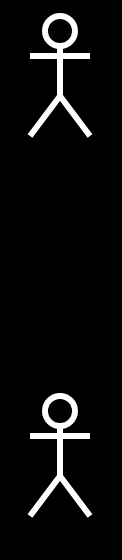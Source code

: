 <mxfile version="24.3.1" type="github">
  <diagram name="第 1 页" id="oIfI_ZmsdfTNbqOQXAux">
    <mxGraphModel dx="1386" dy="751" grid="1" gridSize="10" guides="1" tooltips="1" connect="1" arrows="1" fold="1" page="1" pageScale="1" pageWidth="827" pageHeight="1169" background="#000000" math="0" shadow="0">
      <root>
        <mxCell id="0" />
        <mxCell id="1" parent="0" />
        <mxCell id="7krj79XGFWv-NyDJ_VLt-5" style="edgeStyle=orthogonalEdgeStyle;rounded=0;orthogonalLoop=1;jettySize=auto;html=1;exitX=0.25;exitY=0.1;exitDx=0;exitDy=0;exitPerimeter=0;" edge="1" parent="1" source="7krj79XGFWv-NyDJ_VLt-3">
          <mxGeometry relative="1" as="geometry">
            <mxPoint x="200" y="230" as="targetPoint" />
          </mxGeometry>
        </mxCell>
        <mxCell id="7krj79XGFWv-NyDJ_VLt-3" value="Actor" style="shape=umlActor;verticalLabelPosition=bottom;verticalAlign=top;html=1;outlineConnect=0;strokeColor=#FFFFFF;strokeWidth=3;fillColor=#000000;" vertex="1" parent="1">
          <mxGeometry x="170" y="230" width="30" height="60" as="geometry" />
        </mxCell>
        <mxCell id="7krj79XGFWv-NyDJ_VLt-6" value="Actor" style="shape=umlActor;verticalLabelPosition=bottom;verticalAlign=top;html=1;outlineConnect=0;strokeColor=#FFFFFF;strokeWidth=3;fillColor=#000000;" vertex="1" parent="1">
          <mxGeometry x="170" y="420" width="30" height="60" as="geometry" />
        </mxCell>
        <mxCell id="7krj79XGFWv-NyDJ_VLt-7" value="ttouizhe1" style="text;html=1;align=center;verticalAlign=middle;whiteSpace=wrap;rounded=0;fontColor=default;textShadow=1;" vertex="1" parent="1">
          <mxGeometry x="155" y="290" width="60" height="30" as="geometry" />
        </mxCell>
      </root>
    </mxGraphModel>
  </diagram>
</mxfile>
